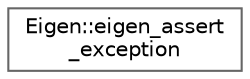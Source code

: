 digraph "类继承关系图"
{
 // LATEX_PDF_SIZE
  bgcolor="transparent";
  edge [fontname=Helvetica,fontsize=10,labelfontname=Helvetica,labelfontsize=10];
  node [fontname=Helvetica,fontsize=10,shape=box,height=0.2,width=0.4];
  rankdir="LR";
  Node0 [id="Node000000",label="Eigen::eigen_assert\l_exception",height=0.2,width=0.4,color="grey40", fillcolor="white", style="filled",URL="$struct_eigen_1_1eigen__assert__exception.html",tooltip=" "];
}
